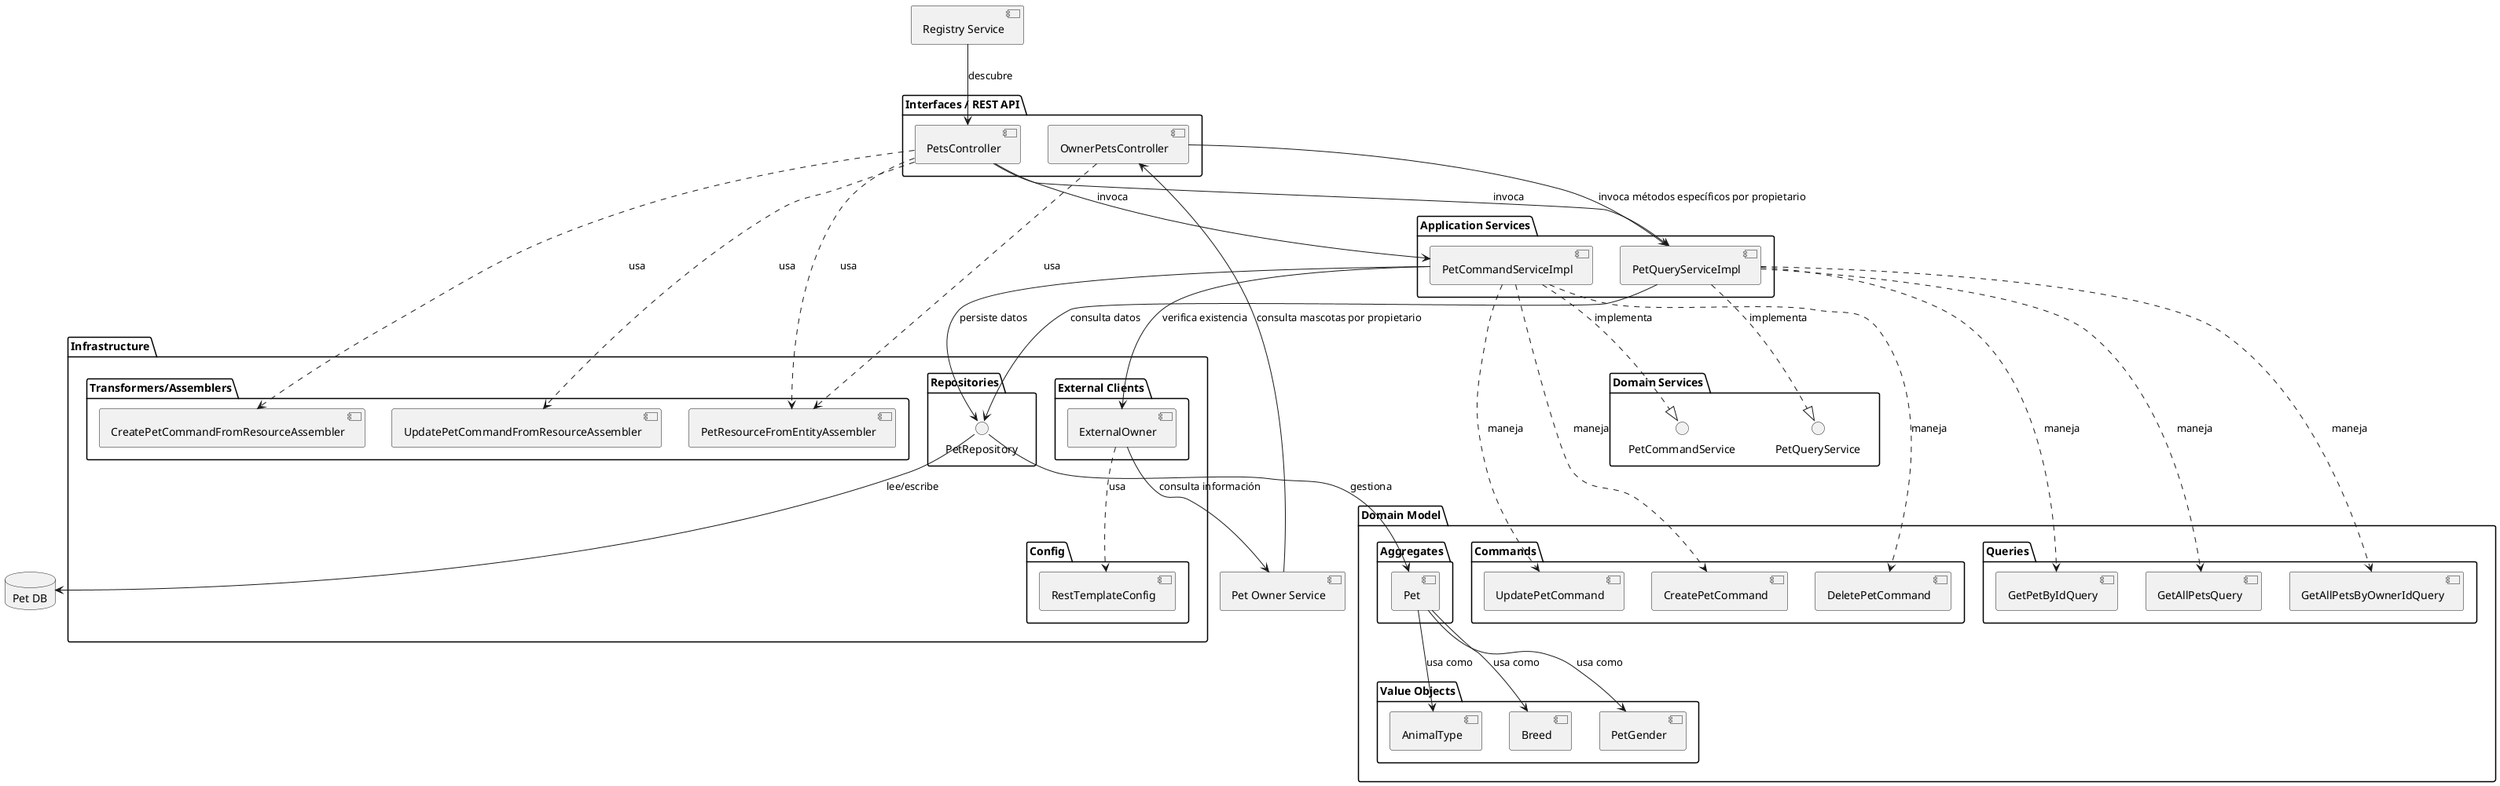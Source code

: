 @startuml Pet Service Component Diagram

package "Interfaces / REST API" {
  [PetsController] as petsController
  [OwnerPetsController] as ownerPetsController
}

package "Application Services" {
  [PetCommandServiceImpl] as commandImpl
  [PetQueryServiceImpl] as queryImpl
}

package "Domain Services" {
  interface "PetCommandService" as commandService
  interface "PetQueryService" as queryService
}

package "Domain Model" {
  package "Aggregates" {
    [Pet] as petEntity
  }

  package "Value Objects" {
    [AnimalType] as animalType
    [Breed] as breed
    [PetGender] as petGender
  }

  package "Commands" {
    [CreatePetCommand] as createCmd
    [UpdatePetCommand] as updateCmd
    [DeletePetCommand] as deleteCmd
  }

  package "Queries" {
    [GetPetByIdQuery] as getByIdQuery
    [GetAllPetsQuery] as getAllQuery
    [GetAllPetsByOwnerIdQuery] as getByOwnerQuery
  }
}

package "Infrastructure" {
  package "Repositories" {
    interface "PetRepository" as repository
  }

  package "External Clients" {
    [ExternalOwner] as externalOwner
  }

  package "Config" {
    [RestTemplateConfig] as restConfig
  }

  package "Transformers/Assemblers" {
    [PetResourceFromEntityAssembler] as resourceAssembler
    [CreatePetCommandFromResourceAssembler] as createAssembler
    [UpdatePetCommandFromResourceAssembler] as updateAssembler
  }
}

database "Pet DB" as db

' External Services
[Pet Owner Service] as petOwnerService
[Registry Service] as registryService

' Relaciones internas
petsController --> commandImpl : invoca
petsController --> queryImpl : invoca
ownerPetsController --> queryImpl : invoca métodos específicos por propietario

commandImpl ..|> commandService : implementa
queryImpl ..|> queryService : implementa

commandImpl --> repository : persiste datos
queryImpl --> repository : consulta datos

petsController ..> resourceAssembler : usa
petsController ..> createAssembler : usa
petsController ..> updateAssembler : usa
ownerPetsController ..> resourceAssembler : usa

commandImpl --> externalOwner : verifica existencia
externalOwner ..> restConfig : usa

repository --> petEntity : gestiona
petEntity --> animalType : usa como
petEntity --> breed : usa como
petEntity --> petGender : usa como

commandImpl ..> createCmd : maneja
commandImpl ..> updateCmd : maneja
commandImpl ..> deleteCmd : maneja

queryImpl ..> getByIdQuery : maneja
queryImpl ..> getAllQuery : maneja
queryImpl ..> getByOwnerQuery : maneja

' Relaciones externas
repository --> db : lee/escribe
registryService --> petsController : descubre
externalOwner --> petOwnerService : consulta información
petOwnerService --> ownerPetsController : consulta mascotas por propietario

@enduml